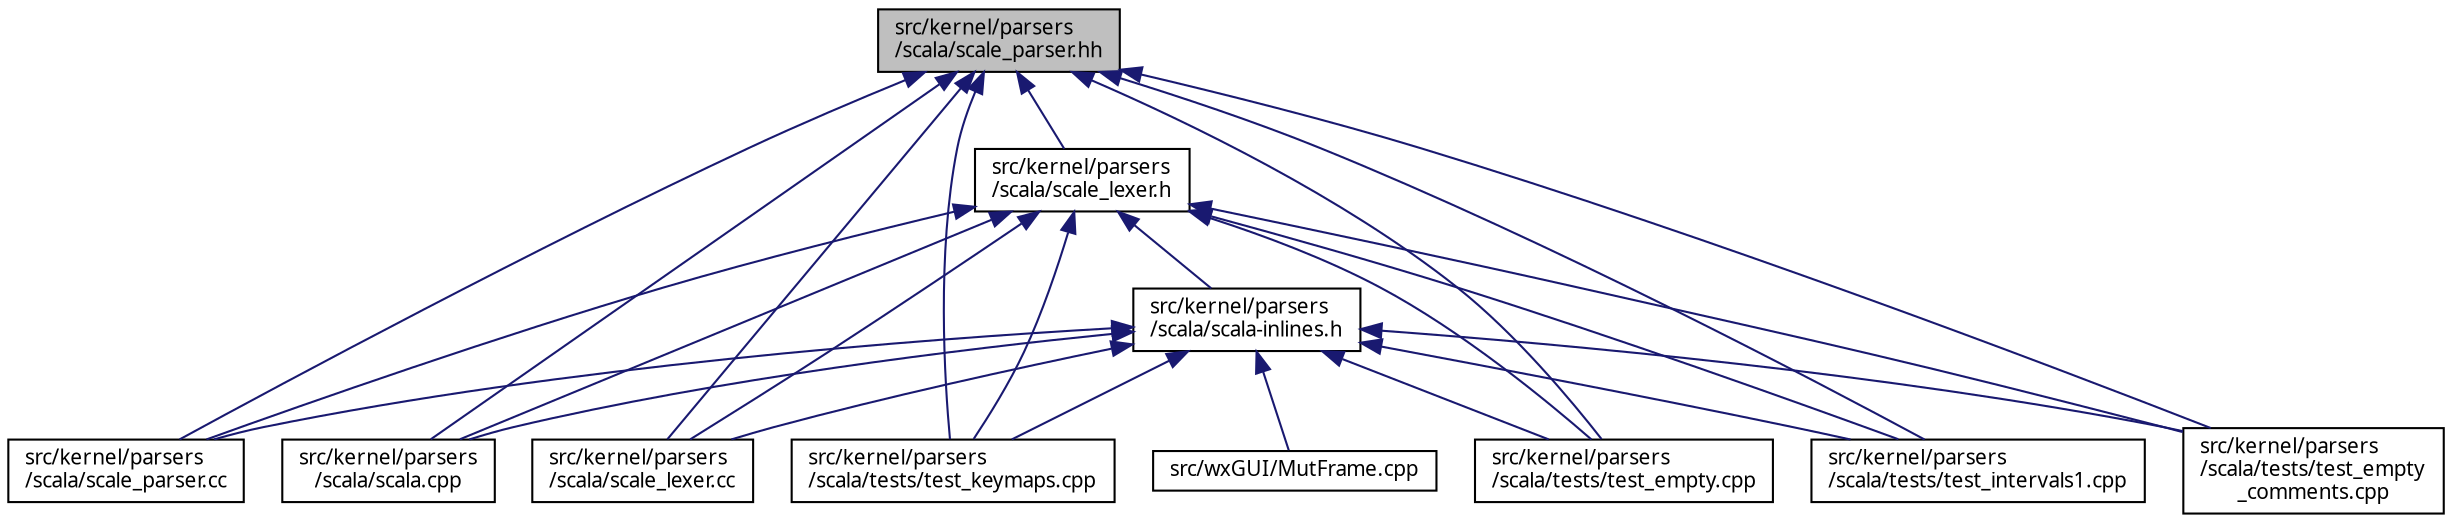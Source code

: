 digraph "src/kernel/parsers/scala/scale_parser.hh"
{
  edge [fontname="Sans",fontsize="10",labelfontname="Sans",labelfontsize="10"];
  node [fontname="Sans",fontsize="10",shape=record];
  Node24 [label="src/kernel/parsers\l/scala/scale_parser.hh",height=0.2,width=0.4,color="black", fillcolor="grey75", style="filled", fontcolor="black"];
  Node24 -> Node25 [dir="back",color="midnightblue",fontsize="10",style="solid",fontname="Sans"];
  Node25 [label="src/kernel/parsers\l/scala/scale_lexer.h",height=0.2,width=0.4,color="black", fillcolor="white", style="filled",URL="$d6/d66/scale__lexer_8h.html"];
  Node25 -> Node26 [dir="back",color="midnightblue",fontsize="10",style="solid",fontname="Sans"];
  Node26 [label="src/kernel/parsers\l/scala/scala-inlines.h",height=0.2,width=0.4,color="black", fillcolor="white", style="filled",URL="$dc/dba/scala-inlines_8h.html"];
  Node26 -> Node27 [dir="back",color="midnightblue",fontsize="10",style="solid",fontname="Sans"];
  Node27 [label="src/kernel/parsers\l/scala/scala.cpp",height=0.2,width=0.4,color="black", fillcolor="white", style="filled",URL="$df/d64/scala_8cpp.html"];
  Node26 -> Node28 [dir="back",color="midnightblue",fontsize="10",style="solid",fontname="Sans"];
  Node28 [label="src/kernel/parsers\l/scala/scale_lexer.cc",height=0.2,width=0.4,color="black", fillcolor="white", style="filled",URL="$dc/d46/scale__lexer_8cc.html"];
  Node26 -> Node29 [dir="back",color="midnightblue",fontsize="10",style="solid",fontname="Sans"];
  Node29 [label="src/kernel/parsers\l/scala/scale_parser.cc",height=0.2,width=0.4,color="black", fillcolor="white", style="filled",URL="$d7/df3/scale__parser_8cc.html"];
  Node26 -> Node30 [dir="back",color="midnightblue",fontsize="10",style="solid",fontname="Sans"];
  Node30 [label="src/kernel/parsers\l/scala/tests/test_empty.cpp",height=0.2,width=0.4,color="black", fillcolor="white", style="filled",URL="$d7/d4a/test__empty_8cpp.html"];
  Node26 -> Node31 [dir="back",color="midnightblue",fontsize="10",style="solid",fontname="Sans"];
  Node31 [label="src/kernel/parsers\l/scala/tests/test_empty\l_comments.cpp",height=0.2,width=0.4,color="black", fillcolor="white", style="filled",URL="$d6/d0d/test__empty__comments_8cpp.html"];
  Node26 -> Node32 [dir="back",color="midnightblue",fontsize="10",style="solid",fontname="Sans"];
  Node32 [label="src/kernel/parsers\l/scala/tests/test_intervals1.cpp",height=0.2,width=0.4,color="black", fillcolor="white", style="filled",URL="$db/d39/test__intervals1_8cpp.html"];
  Node26 -> Node33 [dir="back",color="midnightblue",fontsize="10",style="solid",fontname="Sans"];
  Node33 [label="src/kernel/parsers\l/scala/tests/test_keymaps.cpp",height=0.2,width=0.4,color="black", fillcolor="white", style="filled",URL="$d0/df6/test__keymaps_8cpp.html"];
  Node26 -> Node34 [dir="back",color="midnightblue",fontsize="10",style="solid",fontname="Sans"];
  Node34 [label="src/wxGUI/MutFrame.cpp",height=0.2,width=0.4,color="black", fillcolor="white", style="filled",URL="$dc/df3/MutFrame_8cpp.html",tooltip="Mutabor Frame. "];
  Node25 -> Node27 [dir="back",color="midnightblue",fontsize="10",style="solid",fontname="Sans"];
  Node25 -> Node28 [dir="back",color="midnightblue",fontsize="10",style="solid",fontname="Sans"];
  Node25 -> Node29 [dir="back",color="midnightblue",fontsize="10",style="solid",fontname="Sans"];
  Node25 -> Node30 [dir="back",color="midnightblue",fontsize="10",style="solid",fontname="Sans"];
  Node25 -> Node31 [dir="back",color="midnightblue",fontsize="10",style="solid",fontname="Sans"];
  Node25 -> Node32 [dir="back",color="midnightblue",fontsize="10",style="solid",fontname="Sans"];
  Node25 -> Node33 [dir="back",color="midnightblue",fontsize="10",style="solid",fontname="Sans"];
  Node24 -> Node27 [dir="back",color="midnightblue",fontsize="10",style="solid",fontname="Sans"];
  Node24 -> Node28 [dir="back",color="midnightblue",fontsize="10",style="solid",fontname="Sans"];
  Node24 -> Node29 [dir="back",color="midnightblue",fontsize="10",style="solid",fontname="Sans"];
  Node24 -> Node30 [dir="back",color="midnightblue",fontsize="10",style="solid",fontname="Sans"];
  Node24 -> Node31 [dir="back",color="midnightblue",fontsize="10",style="solid",fontname="Sans"];
  Node24 -> Node32 [dir="back",color="midnightblue",fontsize="10",style="solid",fontname="Sans"];
  Node24 -> Node33 [dir="back",color="midnightblue",fontsize="10",style="solid",fontname="Sans"];
}
